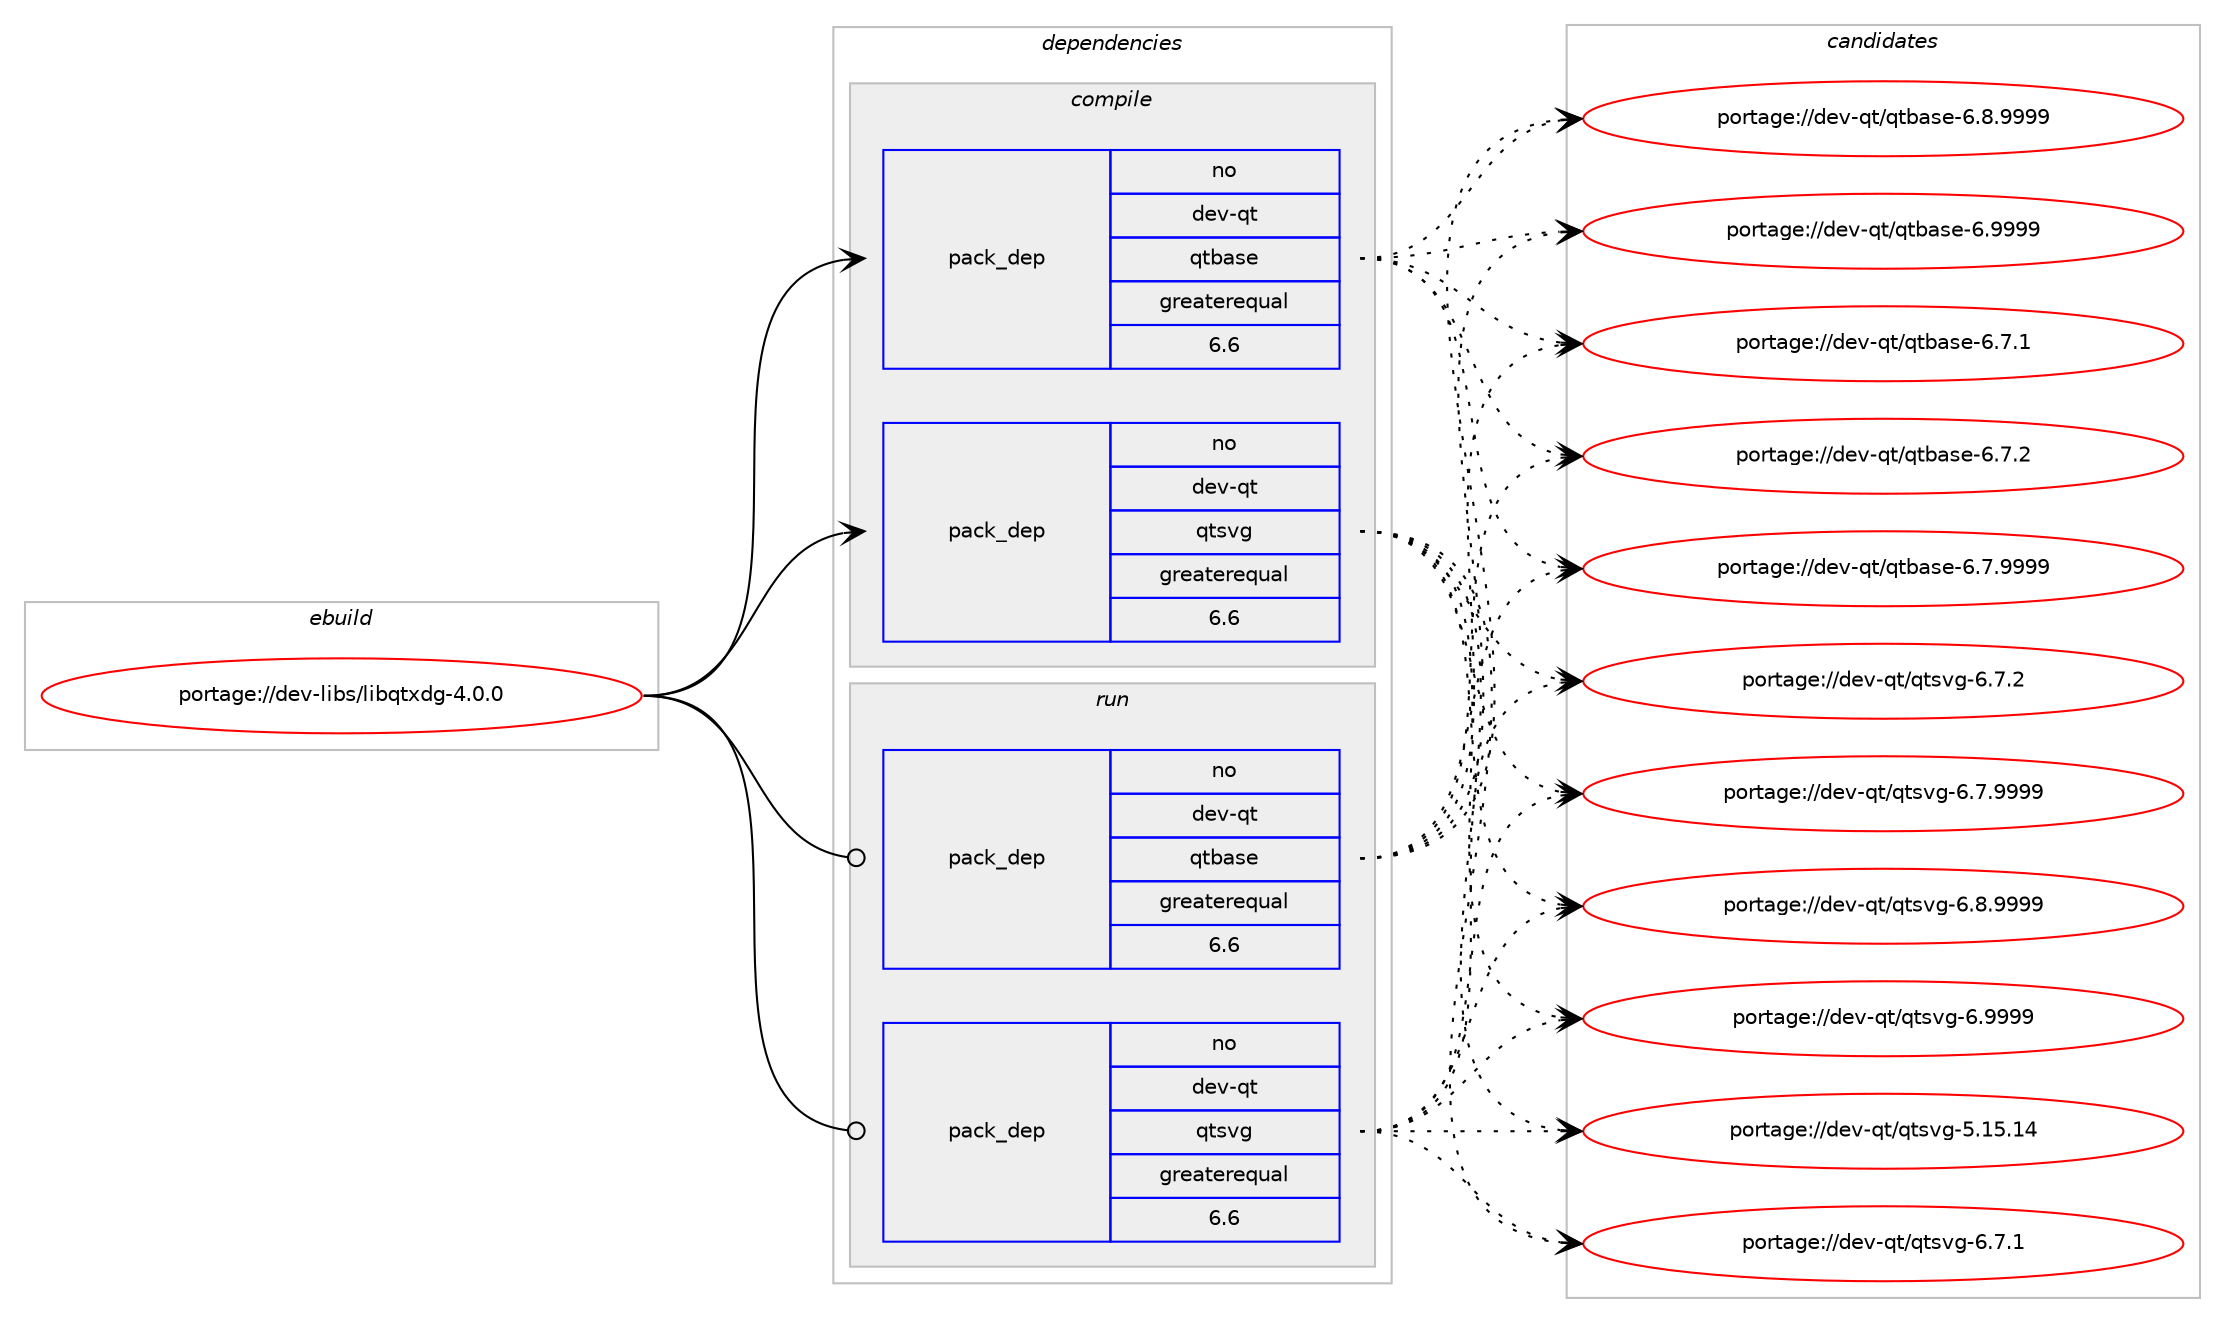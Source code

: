 digraph prolog {

# *************
# Graph options
# *************

newrank=true;
concentrate=true;
compound=true;
graph [rankdir=LR,fontname=Helvetica,fontsize=10,ranksep=1.5];#, ranksep=2.5, nodesep=0.2];
edge  [arrowhead=vee];
node  [fontname=Helvetica,fontsize=10];

# **********
# The ebuild
# **********

subgraph cluster_leftcol {
color=gray;
rank=same;
label=<<i>ebuild</i>>;
id [label="portage://dev-libs/libqtxdg-4.0.0", color=red, width=4, href="../dev-libs/libqtxdg-4.0.0.svg"];
}

# ****************
# The dependencies
# ****************

subgraph cluster_midcol {
color=gray;
label=<<i>dependencies</i>>;
subgraph cluster_compile {
fillcolor="#eeeeee";
style=filled;
label=<<i>compile</i>>;
# *** BEGIN UNKNOWN DEPENDENCY TYPE (TODO) ***
# id -> package_dependency(portage://dev-libs/libqtxdg-4.0.0,install,no,dev-libs,glib,none,[,,],[slot(2)],[])
# *** END UNKNOWN DEPENDENCY TYPE (TODO) ***

subgraph pack28782 {
dependency56357 [label=<<TABLE BORDER="0" CELLBORDER="1" CELLSPACING="0" CELLPADDING="4" WIDTH="220"><TR><TD ROWSPAN="6" CELLPADDING="30">pack_dep</TD></TR><TR><TD WIDTH="110">no</TD></TR><TR><TD>dev-qt</TD></TR><TR><TD>qtbase</TD></TR><TR><TD>greaterequal</TD></TR><TR><TD>6.6</TD></TR></TABLE>>, shape=none, color=blue];
}
id:e -> dependency56357:w [weight=20,style="solid",arrowhead="vee"];
subgraph pack28783 {
dependency56358 [label=<<TABLE BORDER="0" CELLBORDER="1" CELLSPACING="0" CELLPADDING="4" WIDTH="220"><TR><TD ROWSPAN="6" CELLPADDING="30">pack_dep</TD></TR><TR><TD WIDTH="110">no</TD></TR><TR><TD>dev-qt</TD></TR><TR><TD>qtsvg</TD></TR><TR><TD>greaterequal</TD></TR><TR><TD>6.6</TD></TR></TABLE>>, shape=none, color=blue];
}
id:e -> dependency56358:w [weight=20,style="solid",arrowhead="vee"];
# *** BEGIN UNKNOWN DEPENDENCY TYPE (TODO) ***
# id -> package_dependency(portage://dev-libs/libqtxdg-4.0.0,install,no,x11-misc,xdg-utils,none,[,,],[],[])
# *** END UNKNOWN DEPENDENCY TYPE (TODO) ***

}
subgraph cluster_compileandrun {
fillcolor="#eeeeee";
style=filled;
label=<<i>compile and run</i>>;
}
subgraph cluster_run {
fillcolor="#eeeeee";
style=filled;
label=<<i>run</i>>;
# *** BEGIN UNKNOWN DEPENDENCY TYPE (TODO) ***
# id -> package_dependency(portage://dev-libs/libqtxdg-4.0.0,run,no,dev-libs,glib,none,[,,],[slot(2)],[])
# *** END UNKNOWN DEPENDENCY TYPE (TODO) ***

subgraph pack28784 {
dependency56359 [label=<<TABLE BORDER="0" CELLBORDER="1" CELLSPACING="0" CELLPADDING="4" WIDTH="220"><TR><TD ROWSPAN="6" CELLPADDING="30">pack_dep</TD></TR><TR><TD WIDTH="110">no</TD></TR><TR><TD>dev-qt</TD></TR><TR><TD>qtbase</TD></TR><TR><TD>greaterequal</TD></TR><TR><TD>6.6</TD></TR></TABLE>>, shape=none, color=blue];
}
id:e -> dependency56359:w [weight=20,style="solid",arrowhead="odot"];
subgraph pack28785 {
dependency56360 [label=<<TABLE BORDER="0" CELLBORDER="1" CELLSPACING="0" CELLPADDING="4" WIDTH="220"><TR><TD ROWSPAN="6" CELLPADDING="30">pack_dep</TD></TR><TR><TD WIDTH="110">no</TD></TR><TR><TD>dev-qt</TD></TR><TR><TD>qtsvg</TD></TR><TR><TD>greaterequal</TD></TR><TR><TD>6.6</TD></TR></TABLE>>, shape=none, color=blue];
}
id:e -> dependency56360:w [weight=20,style="solid",arrowhead="odot"];
# *** BEGIN UNKNOWN DEPENDENCY TYPE (TODO) ***
# id -> package_dependency(portage://dev-libs/libqtxdg-4.0.0,run,no,x11-misc,xdg-utils,none,[,,],[],[])
# *** END UNKNOWN DEPENDENCY TYPE (TODO) ***

}
}

# **************
# The candidates
# **************

subgraph cluster_choices {
rank=same;
color=gray;
label=<<i>candidates</i>>;

subgraph choice28782 {
color=black;
nodesep=1;
choice10010111845113116471131169897115101455446554649 [label="portage://dev-qt/qtbase-6.7.1", color=red, width=4,href="../dev-qt/qtbase-6.7.1.svg"];
choice10010111845113116471131169897115101455446554650 [label="portage://dev-qt/qtbase-6.7.2", color=red, width=4,href="../dev-qt/qtbase-6.7.2.svg"];
choice10010111845113116471131169897115101455446554657575757 [label="portage://dev-qt/qtbase-6.7.9999", color=red, width=4,href="../dev-qt/qtbase-6.7.9999.svg"];
choice10010111845113116471131169897115101455446564657575757 [label="portage://dev-qt/qtbase-6.8.9999", color=red, width=4,href="../dev-qt/qtbase-6.8.9999.svg"];
choice1001011184511311647113116989711510145544657575757 [label="portage://dev-qt/qtbase-6.9999", color=red, width=4,href="../dev-qt/qtbase-6.9999.svg"];
dependency56357:e -> choice10010111845113116471131169897115101455446554649:w [style=dotted,weight="100"];
dependency56357:e -> choice10010111845113116471131169897115101455446554650:w [style=dotted,weight="100"];
dependency56357:e -> choice10010111845113116471131169897115101455446554657575757:w [style=dotted,weight="100"];
dependency56357:e -> choice10010111845113116471131169897115101455446564657575757:w [style=dotted,weight="100"];
dependency56357:e -> choice1001011184511311647113116989711510145544657575757:w [style=dotted,weight="100"];
}
subgraph choice28783 {
color=black;
nodesep=1;
choice10010111845113116471131161151181034553464953464952 [label="portage://dev-qt/qtsvg-5.15.14", color=red, width=4,href="../dev-qt/qtsvg-5.15.14.svg"];
choice1001011184511311647113116115118103455446554649 [label="portage://dev-qt/qtsvg-6.7.1", color=red, width=4,href="../dev-qt/qtsvg-6.7.1.svg"];
choice1001011184511311647113116115118103455446554650 [label="portage://dev-qt/qtsvg-6.7.2", color=red, width=4,href="../dev-qt/qtsvg-6.7.2.svg"];
choice1001011184511311647113116115118103455446554657575757 [label="portage://dev-qt/qtsvg-6.7.9999", color=red, width=4,href="../dev-qt/qtsvg-6.7.9999.svg"];
choice1001011184511311647113116115118103455446564657575757 [label="portage://dev-qt/qtsvg-6.8.9999", color=red, width=4,href="../dev-qt/qtsvg-6.8.9999.svg"];
choice100101118451131164711311611511810345544657575757 [label="portage://dev-qt/qtsvg-6.9999", color=red, width=4,href="../dev-qt/qtsvg-6.9999.svg"];
dependency56358:e -> choice10010111845113116471131161151181034553464953464952:w [style=dotted,weight="100"];
dependency56358:e -> choice1001011184511311647113116115118103455446554649:w [style=dotted,weight="100"];
dependency56358:e -> choice1001011184511311647113116115118103455446554650:w [style=dotted,weight="100"];
dependency56358:e -> choice1001011184511311647113116115118103455446554657575757:w [style=dotted,weight="100"];
dependency56358:e -> choice1001011184511311647113116115118103455446564657575757:w [style=dotted,weight="100"];
dependency56358:e -> choice100101118451131164711311611511810345544657575757:w [style=dotted,weight="100"];
}
subgraph choice28784 {
color=black;
nodesep=1;
choice10010111845113116471131169897115101455446554649 [label="portage://dev-qt/qtbase-6.7.1", color=red, width=4,href="../dev-qt/qtbase-6.7.1.svg"];
choice10010111845113116471131169897115101455446554650 [label="portage://dev-qt/qtbase-6.7.2", color=red, width=4,href="../dev-qt/qtbase-6.7.2.svg"];
choice10010111845113116471131169897115101455446554657575757 [label="portage://dev-qt/qtbase-6.7.9999", color=red, width=4,href="../dev-qt/qtbase-6.7.9999.svg"];
choice10010111845113116471131169897115101455446564657575757 [label="portage://dev-qt/qtbase-6.8.9999", color=red, width=4,href="../dev-qt/qtbase-6.8.9999.svg"];
choice1001011184511311647113116989711510145544657575757 [label="portage://dev-qt/qtbase-6.9999", color=red, width=4,href="../dev-qt/qtbase-6.9999.svg"];
dependency56359:e -> choice10010111845113116471131169897115101455446554649:w [style=dotted,weight="100"];
dependency56359:e -> choice10010111845113116471131169897115101455446554650:w [style=dotted,weight="100"];
dependency56359:e -> choice10010111845113116471131169897115101455446554657575757:w [style=dotted,weight="100"];
dependency56359:e -> choice10010111845113116471131169897115101455446564657575757:w [style=dotted,weight="100"];
dependency56359:e -> choice1001011184511311647113116989711510145544657575757:w [style=dotted,weight="100"];
}
subgraph choice28785 {
color=black;
nodesep=1;
choice10010111845113116471131161151181034553464953464952 [label="portage://dev-qt/qtsvg-5.15.14", color=red, width=4,href="../dev-qt/qtsvg-5.15.14.svg"];
choice1001011184511311647113116115118103455446554649 [label="portage://dev-qt/qtsvg-6.7.1", color=red, width=4,href="../dev-qt/qtsvg-6.7.1.svg"];
choice1001011184511311647113116115118103455446554650 [label="portage://dev-qt/qtsvg-6.7.2", color=red, width=4,href="../dev-qt/qtsvg-6.7.2.svg"];
choice1001011184511311647113116115118103455446554657575757 [label="portage://dev-qt/qtsvg-6.7.9999", color=red, width=4,href="../dev-qt/qtsvg-6.7.9999.svg"];
choice1001011184511311647113116115118103455446564657575757 [label="portage://dev-qt/qtsvg-6.8.9999", color=red, width=4,href="../dev-qt/qtsvg-6.8.9999.svg"];
choice100101118451131164711311611511810345544657575757 [label="portage://dev-qt/qtsvg-6.9999", color=red, width=4,href="../dev-qt/qtsvg-6.9999.svg"];
dependency56360:e -> choice10010111845113116471131161151181034553464953464952:w [style=dotted,weight="100"];
dependency56360:e -> choice1001011184511311647113116115118103455446554649:w [style=dotted,weight="100"];
dependency56360:e -> choice1001011184511311647113116115118103455446554650:w [style=dotted,weight="100"];
dependency56360:e -> choice1001011184511311647113116115118103455446554657575757:w [style=dotted,weight="100"];
dependency56360:e -> choice1001011184511311647113116115118103455446564657575757:w [style=dotted,weight="100"];
dependency56360:e -> choice100101118451131164711311611511810345544657575757:w [style=dotted,weight="100"];
}
}

}
